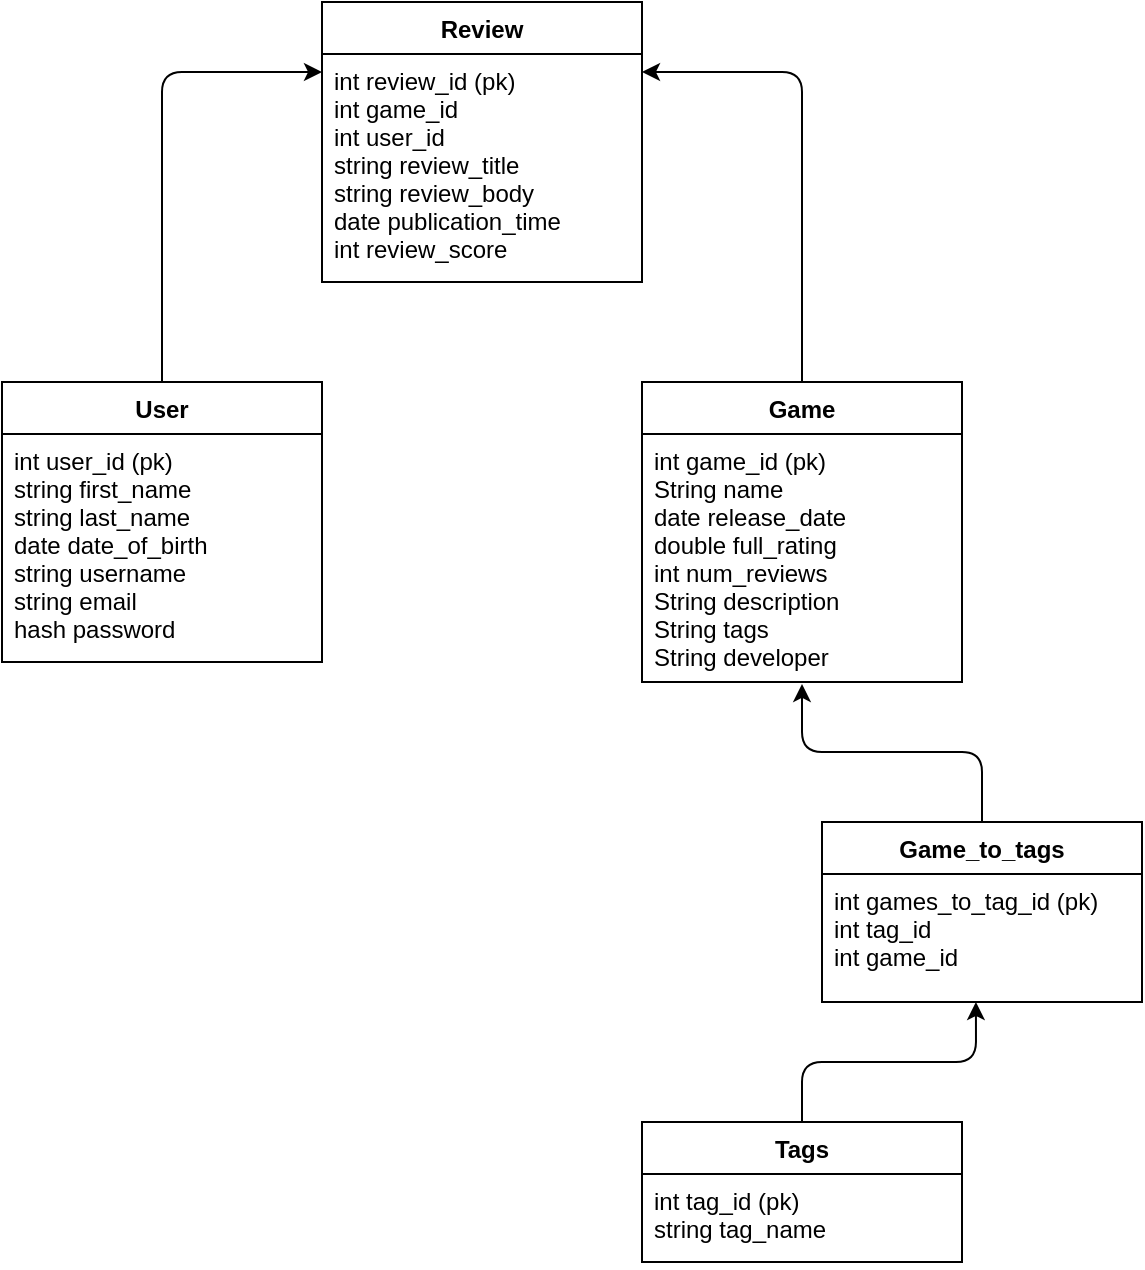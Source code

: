 <mxfile>
    <diagram id="tSUsPgkRfTRiw5tLALC2" name="Page-1">
        <mxGraphModel dx="677" dy="669" grid="1" gridSize="10" guides="1" tooltips="1" connect="1" arrows="1" fold="1" page="1" pageScale="1" pageWidth="850" pageHeight="1100" math="0" shadow="0">
            <root>
                <mxCell id="0"/>
                <mxCell id="1" parent="0"/>
                <mxCell id="Dhr4jRVxG0YFO5hY3jG--34" style="edgeStyle=orthogonalEdgeStyle;html=1;entryX=0;entryY=0.25;entryDx=0;entryDy=0;exitX=0.5;exitY=0;exitDx=0;exitDy=0;" edge="1" parent="1" source="Dhr4jRVxG0YFO5hY3jG--20" target="Dhr4jRVxG0YFO5hY3jG--30">
                    <mxGeometry relative="1" as="geometry"/>
                </mxCell>
                <mxCell id="Dhr4jRVxG0YFO5hY3jG--20" value="User" style="swimlane;fontStyle=1;align=center;verticalAlign=top;childLayout=stackLayout;horizontal=1;startSize=26;horizontalStack=0;resizeParent=1;resizeParentMax=0;resizeLast=0;collapsible=1;marginBottom=0;" vertex="1" parent="1">
                    <mxGeometry x="140" y="270" width="160" height="140" as="geometry"/>
                </mxCell>
                <mxCell id="Dhr4jRVxG0YFO5hY3jG--21" value="int user_id (pk)&#10;string first_name&#10;string last_name&#10;date date_of_birth&#10;string username&#10;string email&#10;hash password" style="text;strokeColor=none;fillColor=none;align=left;verticalAlign=top;spacingLeft=4;spacingRight=4;overflow=hidden;rotatable=0;points=[[0,0.5],[1,0.5]];portConstraint=eastwest;" vertex="1" parent="Dhr4jRVxG0YFO5hY3jG--20">
                    <mxGeometry y="26" width="160" height="114" as="geometry"/>
                </mxCell>
                <mxCell id="Dhr4jRVxG0YFO5hY3jG--35" style="edgeStyle=orthogonalEdgeStyle;html=1;entryX=1;entryY=0.25;entryDx=0;entryDy=0;" edge="1" parent="1" source="Dhr4jRVxG0YFO5hY3jG--25" target="Dhr4jRVxG0YFO5hY3jG--30">
                    <mxGeometry relative="1" as="geometry"/>
                </mxCell>
                <mxCell id="Dhr4jRVxG0YFO5hY3jG--25" value="Game" style="swimlane;fontStyle=1;align=center;verticalAlign=top;childLayout=stackLayout;horizontal=1;startSize=26;horizontalStack=0;resizeParent=1;resizeParentMax=0;resizeLast=0;collapsible=1;marginBottom=0;" vertex="1" parent="1">
                    <mxGeometry x="460" y="270" width="160" height="150" as="geometry"/>
                </mxCell>
                <mxCell id="Dhr4jRVxG0YFO5hY3jG--26" value="int game_id (pk)&#10;String name&#10;date release_date&#10;double full_rating&#10;int num_reviews&#10;String description&#10;String tags&#10;String developer" style="text;strokeColor=none;fillColor=none;align=left;verticalAlign=top;spacingLeft=4;spacingRight=4;overflow=hidden;rotatable=0;points=[[0,0.5],[1,0.5]];portConstraint=eastwest;" vertex="1" parent="Dhr4jRVxG0YFO5hY3jG--25">
                    <mxGeometry y="26" width="160" height="124" as="geometry"/>
                </mxCell>
                <mxCell id="Dhr4jRVxG0YFO5hY3jG--30" value="Review" style="swimlane;fontStyle=1;align=center;verticalAlign=top;childLayout=stackLayout;horizontal=1;startSize=26;horizontalStack=0;resizeParent=1;resizeParentMax=0;resizeLast=0;collapsible=1;marginBottom=0;" vertex="1" parent="1">
                    <mxGeometry x="300" y="80" width="160" height="140" as="geometry"/>
                </mxCell>
                <mxCell id="Dhr4jRVxG0YFO5hY3jG--31" value="int review_id (pk)&#10;int game_id&#10;int user_id&#10;string review_title&#10;string review_body&#10;date publication_time&#10;int review_score" style="text;strokeColor=none;fillColor=none;align=left;verticalAlign=top;spacingLeft=4;spacingRight=4;overflow=hidden;rotatable=0;points=[[0,0.5],[1,0.5]];portConstraint=eastwest;" vertex="1" parent="Dhr4jRVxG0YFO5hY3jG--30">
                    <mxGeometry y="26" width="160" height="114" as="geometry"/>
                </mxCell>
                <mxCell id="Dhr4jRVxG0YFO5hY3jG--43" style="edgeStyle=orthogonalEdgeStyle;html=1;entryX=0.481;entryY=1;entryDx=0;entryDy=0;entryPerimeter=0;" edge="1" parent="1" source="Dhr4jRVxG0YFO5hY3jG--36" target="21">
                    <mxGeometry relative="1" as="geometry"/>
                </mxCell>
                <mxCell id="Dhr4jRVxG0YFO5hY3jG--36" value="Tags" style="swimlane;fontStyle=1;align=center;verticalAlign=top;childLayout=stackLayout;horizontal=1;startSize=26;horizontalStack=0;resizeParent=1;resizeParentMax=0;resizeLast=0;collapsible=1;marginBottom=0;" vertex="1" parent="1">
                    <mxGeometry x="460" y="640" width="160" height="70" as="geometry"/>
                </mxCell>
                <mxCell id="Dhr4jRVxG0YFO5hY3jG--37" value="int tag_id (pk)&#10;string tag_name" style="text;strokeColor=none;fillColor=none;align=left;verticalAlign=top;spacingLeft=4;spacingRight=4;overflow=hidden;rotatable=0;points=[[0,0.5],[1,0.5]];portConstraint=eastwest;" vertex="1" parent="Dhr4jRVxG0YFO5hY3jG--36">
                    <mxGeometry y="26" width="160" height="44" as="geometry"/>
                </mxCell>
                <mxCell id="Dhr4jRVxG0YFO5hY3jG--44" style="edgeStyle=orthogonalEdgeStyle;html=1;entryX=0.5;entryY=1.008;entryDx=0;entryDy=0;entryPerimeter=0;" edge="1" parent="1" source="20" target="Dhr4jRVxG0YFO5hY3jG--26">
                    <mxGeometry relative="1" as="geometry"/>
                </mxCell>
                <mxCell id="20" value="Game_to_tags" style="swimlane;fontStyle=1;align=center;verticalAlign=top;childLayout=stackLayout;horizontal=1;startSize=26;horizontalStack=0;resizeParent=1;resizeParentMax=0;resizeLast=0;collapsible=1;marginBottom=0;" vertex="1" parent="1">
                    <mxGeometry x="550" y="490" width="160" height="90" as="geometry"/>
                </mxCell>
                <mxCell id="21" value="int games_to_tag_id (pk)&#10;int tag_id &#10;int game_id" style="text;strokeColor=none;fillColor=none;align=left;verticalAlign=top;spacingLeft=4;spacingRight=4;overflow=hidden;rotatable=0;points=[[0,0.5],[1,0.5]];portConstraint=eastwest;" vertex="1" parent="20">
                    <mxGeometry y="26" width="160" height="64" as="geometry"/>
                </mxCell>
            </root>
        </mxGraphModel>
    </diagram>
</mxfile>